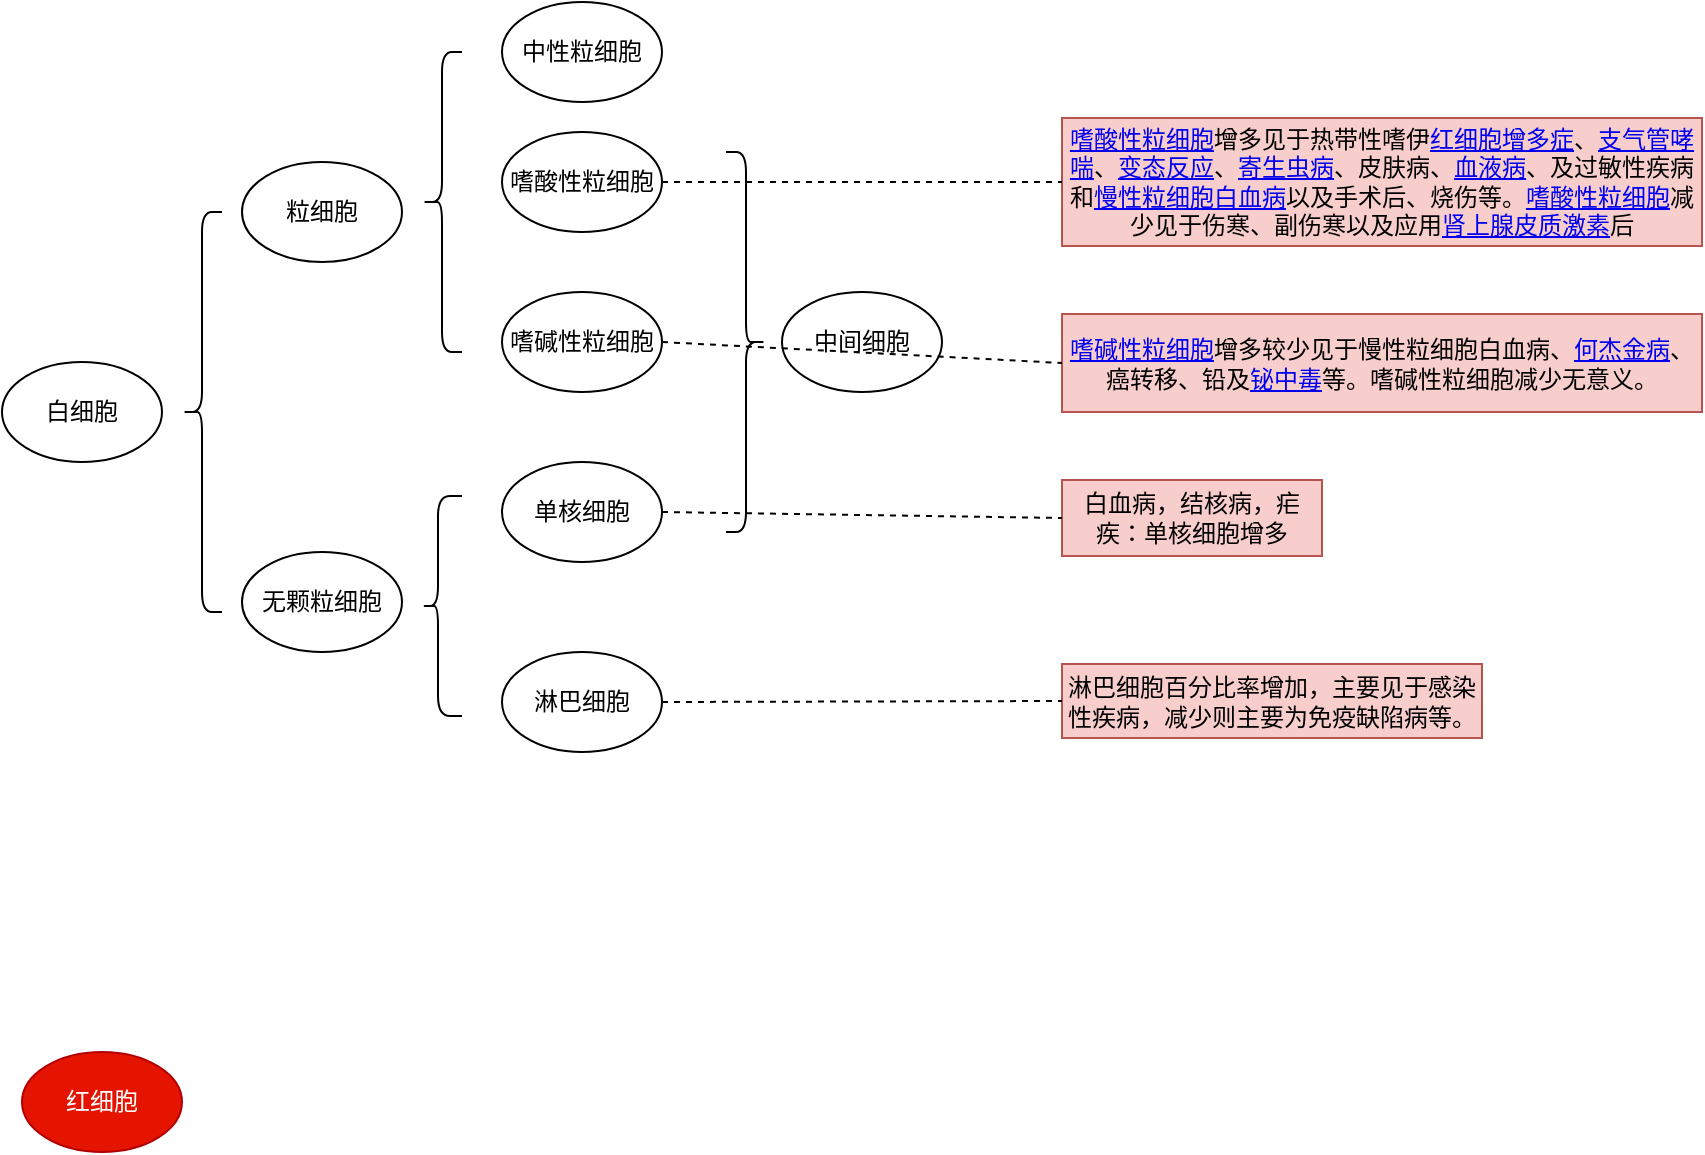 <mxfile version="10.8.8" type="github"><diagram id="0BJh0TJwJuw2dSTNsCp6" name="Page-1"><mxGraphModel dx="918" dy="593" grid="1" gridSize="10" guides="1" tooltips="1" connect="1" arrows="1" fold="1" page="1" pageScale="1" pageWidth="827" pageHeight="1169" math="0" shadow="0"><root><mxCell id="0"/><mxCell id="1" parent="0"/><mxCell id="dm3yWKFuV2QbHP_AtAVy-1" value="" style="shape=curlyBracket;whiteSpace=wrap;html=1;rounded=1;" parent="1" vertex="1"><mxGeometry x="240" y="140" width="20" height="200" as="geometry"/></mxCell><mxCell id="dm3yWKFuV2QbHP_AtAVy-2" value="白细胞" style="ellipse;whiteSpace=wrap;html=1;" parent="1" vertex="1"><mxGeometry x="150" y="215" width="80" height="50" as="geometry"/></mxCell><mxCell id="dm3yWKFuV2QbHP_AtAVy-3" value="粒细胞" style="ellipse;whiteSpace=wrap;html=1;" parent="1" vertex="1"><mxGeometry x="270" y="115" width="80" height="50" as="geometry"/></mxCell><mxCell id="dm3yWKFuV2QbHP_AtAVy-4" value="无颗粒细胞" style="ellipse;whiteSpace=wrap;html=1;" parent="1" vertex="1"><mxGeometry x="270" y="310" width="80" height="50" as="geometry"/></mxCell><mxCell id="dm3yWKFuV2QbHP_AtAVy-5" value="" style="shape=curlyBracket;whiteSpace=wrap;html=1;rounded=1;" parent="1" vertex="1"><mxGeometry x="360" y="60" width="20" height="150" as="geometry"/></mxCell><mxCell id="dm3yWKFuV2QbHP_AtAVy-6" value="嗜碱性粒细胞" style="ellipse;whiteSpace=wrap;html=1;" parent="1" vertex="1"><mxGeometry x="400" y="180" width="80" height="50" as="geometry"/></mxCell><mxCell id="dm3yWKFuV2QbHP_AtAVy-7" value="嗜酸性粒细胞" style="ellipse;whiteSpace=wrap;html=1;" parent="1" vertex="1"><mxGeometry x="400" y="100" width="80" height="50" as="geometry"/></mxCell><mxCell id="dm3yWKFuV2QbHP_AtAVy-8" value="中性粒细胞" style="ellipse;whiteSpace=wrap;html=1;" parent="1" vertex="1"><mxGeometry x="400" y="35" width="80" height="50" as="geometry"/></mxCell><mxCell id="dm3yWKFuV2QbHP_AtAVy-9" value="" style="shape=curlyBracket;whiteSpace=wrap;html=1;rounded=1;size=0.4;" parent="1" vertex="1"><mxGeometry x="360" y="282" width="20" height="110" as="geometry"/></mxCell><mxCell id="dm3yWKFuV2QbHP_AtAVy-10" value="单核细胞" style="ellipse;whiteSpace=wrap;html=1;" parent="1" vertex="1"><mxGeometry x="400" y="265" width="80" height="50" as="geometry"/></mxCell><mxCell id="dm3yWKFuV2QbHP_AtAVy-11" value="淋巴细胞" style="ellipse;whiteSpace=wrap;html=1;" parent="1" vertex="1"><mxGeometry x="400" y="360" width="80" height="50" as="geometry"/></mxCell><mxCell id="BwE4lqmjiWgee9doRMxI-2" value="" style="shape=curlyBracket;whiteSpace=wrap;html=1;rounded=1;direction=west;" vertex="1" parent="1"><mxGeometry x="512" y="110" width="20" height="190" as="geometry"/></mxCell><mxCell id="BwE4lqmjiWgee9doRMxI-4" value="中间细胞" style="ellipse;whiteSpace=wrap;html=1;" vertex="1" parent="1"><mxGeometry x="540" y="180" width="80" height="50" as="geometry"/></mxCell><mxCell id="BwE4lqmjiWgee9doRMxI-5" value="白血病，结核病，疟疾：单核细胞增多" style="text;html=1;strokeColor=#b85450;fillColor=#f8cecc;align=center;verticalAlign=middle;whiteSpace=wrap;rounded=0;" vertex="1" parent="1"><mxGeometry x="680" y="274" width="130" height="38" as="geometry"/></mxCell><mxCell id="BwE4lqmjiWgee9doRMxI-6" value="" style="endArrow=none;dashed=1;html=1;entryX=0;entryY=0.5;entryDx=0;entryDy=0;exitX=1;exitY=0.5;exitDx=0;exitDy=0;" edge="1" parent="1" source="dm3yWKFuV2QbHP_AtAVy-10" target="BwE4lqmjiWgee9doRMxI-5"><mxGeometry width="50" height="50" relative="1" as="geometry"><mxPoint x="580" y="330" as="sourcePoint"/><mxPoint x="630" y="280" as="targetPoint"/></mxGeometry></mxCell><mxCell id="BwE4lqmjiWgee9doRMxI-7" value="&lt;a target=&quot;_blank&quot; href=&quot;https://baike.baidu.com/item/%E5%97%9C%E9%85%B8%E6%80%A7%E7%B2%92%E7%BB%86%E8%83%9E/10106702&quot;&gt;&lt;span&gt;嗜酸性粒&lt;/span&gt;&lt;span&gt;细胞&lt;/span&gt;&lt;/a&gt;&lt;span&gt;增多&lt;/span&gt;&lt;span&gt;见于热带性嗜伊&lt;/span&gt;&lt;a target=&quot;_blank&quot; href=&quot;https://baike.baidu.com/item/%E7%BA%A2%E7%BB%86%E8%83%9E%E5%A2%9E%E5%A4%9A%E7%97%87&quot;&gt;红细胞增多症&lt;/a&gt;&lt;span&gt;、&lt;/span&gt;&lt;a target=&quot;_blank&quot; href=&quot;https://baike.baidu.com/item/%E6%94%AF%E6%B0%94%E7%AE%A1%E5%93%AE%E5%96%98&quot;&gt;支气管哮喘&lt;/a&gt;&lt;span&gt;、&lt;/span&gt;&lt;a target=&quot;_blank&quot; href=&quot;https://baike.baidu.com/item/%E5%8F%98%E6%80%81%E5%8F%8D%E5%BA%94&quot;&gt;变态反应&lt;/a&gt;&lt;span&gt;、&lt;/span&gt;&lt;a target=&quot;_blank&quot; href=&quot;https://baike.baidu.com/item/%E5%AF%84%E7%94%9F%E8%99%AB%E7%97%85&quot;&gt;寄生虫病&lt;/a&gt;&lt;span&gt;、皮肤病、&lt;/span&gt;&lt;a target=&quot;_blank&quot; href=&quot;https://baike.baidu.com/item/%E8%A1%80%E6%B6%B2%E7%97%85&quot;&gt;血液病&lt;/a&gt;&lt;span&gt;、及过敏性疾病和&lt;/span&gt;&lt;a target=&quot;_blank&quot; href=&quot;https://baike.baidu.com/item/%E6%85%A2%E6%80%A7%E7%B2%92%E7%BB%86%E8%83%9E%E7%99%BD%E8%A1%80%E7%97%85&quot;&gt;慢性粒细胞白血病&lt;/a&gt;&lt;span&gt;以及手术后、烧伤等。&lt;/span&gt;&lt;a target=&quot;_blank&quot; href=&quot;https://baike.baidu.com/item/%E5%97%9C%E9%85%B8%E6%80%A7%E7%B2%92%E7%BB%86%E8%83%9E&quot;&gt;嗜酸性粒细胞&lt;/a&gt;&lt;span&gt;减少见于伤寒、副伤寒以及应用&lt;/span&gt;&lt;a target=&quot;_blank&quot; href=&quot;https://baike.baidu.com/item/%E8%82%BE%E4%B8%8A%E8%85%BA%E7%9A%AE%E8%B4%A8%E6%BF%80%E7%B4%A0&quot;&gt;肾上腺皮质激素&lt;/a&gt;&lt;span&gt;后&lt;/span&gt;" style="text;html=1;strokeColor=#b85450;fillColor=#f8cecc;align=center;verticalAlign=middle;whiteSpace=wrap;rounded=0;" vertex="1" parent="1"><mxGeometry x="680" y="93" width="320" height="64" as="geometry"/></mxCell><mxCell id="BwE4lqmjiWgee9doRMxI-9" value="" style="endArrow=none;dashed=1;html=1;entryX=0;entryY=0.5;entryDx=0;entryDy=0;exitX=1;exitY=0.5;exitDx=0;exitDy=0;" edge="1" parent="1" source="dm3yWKFuV2QbHP_AtAVy-7" target="BwE4lqmjiWgee9doRMxI-7"><mxGeometry width="50" height="50" relative="1" as="geometry"><mxPoint x="490" y="300" as="sourcePoint"/><mxPoint x="670" y="311" as="targetPoint"/></mxGeometry></mxCell><mxCell id="BwE4lqmjiWgee9doRMxI-10" value="&lt;span&gt;&lt;a target=&quot;_blank&quot; href=&quot;https://baike.baidu.com/item/%E5%97%9C%E7%A2%B1%E6%80%A7%E7%B2%92%E7%BB%86%E8%83%9E&quot;&gt;嗜碱性粒细胞&lt;/a&gt;增多&lt;/span&gt;&lt;span&gt;较少见于慢性粒细胞白血病、&lt;/span&gt;&lt;a target=&quot;_blank&quot; href=&quot;https://baike.baidu.com/item/%E4%BD%95%E6%9D%B0%E9%87%91%E7%97%85&quot;&gt;何杰金病&lt;/a&gt;&lt;span&gt;、癌转移、铅及&lt;/span&gt;&lt;a target=&quot;_blank&quot; href=&quot;https://baike.baidu.com/item/%E9%93%8B%E4%B8%AD%E6%AF%92&quot;&gt;铋中毒&lt;/a&gt;&lt;span&gt;等。嗜碱性粒细胞减少无意义。&lt;/span&gt;" style="text;html=1;strokeColor=#b85450;fillColor=#f8cecc;align=center;verticalAlign=middle;whiteSpace=wrap;rounded=0;" vertex="1" parent="1"><mxGeometry x="680" y="191" width="320" height="49" as="geometry"/></mxCell><mxCell id="BwE4lqmjiWgee9doRMxI-11" value="" style="endArrow=none;dashed=1;html=1;entryX=0;entryY=0.5;entryDx=0;entryDy=0;exitX=1;exitY=0.5;exitDx=0;exitDy=0;" edge="1" parent="1" source="dm3yWKFuV2QbHP_AtAVy-6" target="BwE4lqmjiWgee9doRMxI-10"><mxGeometry width="50" height="50" relative="1" as="geometry"><mxPoint x="490" y="300" as="sourcePoint"/><mxPoint x="690" y="303" as="targetPoint"/></mxGeometry></mxCell><mxCell id="BwE4lqmjiWgee9doRMxI-12" value="淋巴细胞百分比率增加，主要见于感染性疾病，减少则主要为免疫缺陷病等。" style="text;html=1;strokeColor=#b85450;fillColor=#f8cecc;align=center;verticalAlign=middle;whiteSpace=wrap;rounded=0;" vertex="1" parent="1"><mxGeometry x="680" y="366" width="210" height="37" as="geometry"/></mxCell><mxCell id="BwE4lqmjiWgee9doRMxI-13" value="" style="endArrow=none;dashed=1;html=1;entryX=0;entryY=0.5;entryDx=0;entryDy=0;exitX=1;exitY=0.5;exitDx=0;exitDy=0;" edge="1" parent="1" source="dm3yWKFuV2QbHP_AtAVy-11" target="BwE4lqmjiWgee9doRMxI-12"><mxGeometry width="50" height="50" relative="1" as="geometry"><mxPoint x="490" y="300" as="sourcePoint"/><mxPoint x="690" y="303" as="targetPoint"/></mxGeometry></mxCell><mxCell id="BwE4lqmjiWgee9doRMxI-14" value="红细胞" style="ellipse;whiteSpace=wrap;html=1;fillColor=#e51400;strokeColor=#B20000;fontColor=#ffffff;" vertex="1" parent="1"><mxGeometry x="160" y="560" width="80" height="50" as="geometry"/></mxCell></root></mxGraphModel></diagram></mxfile>